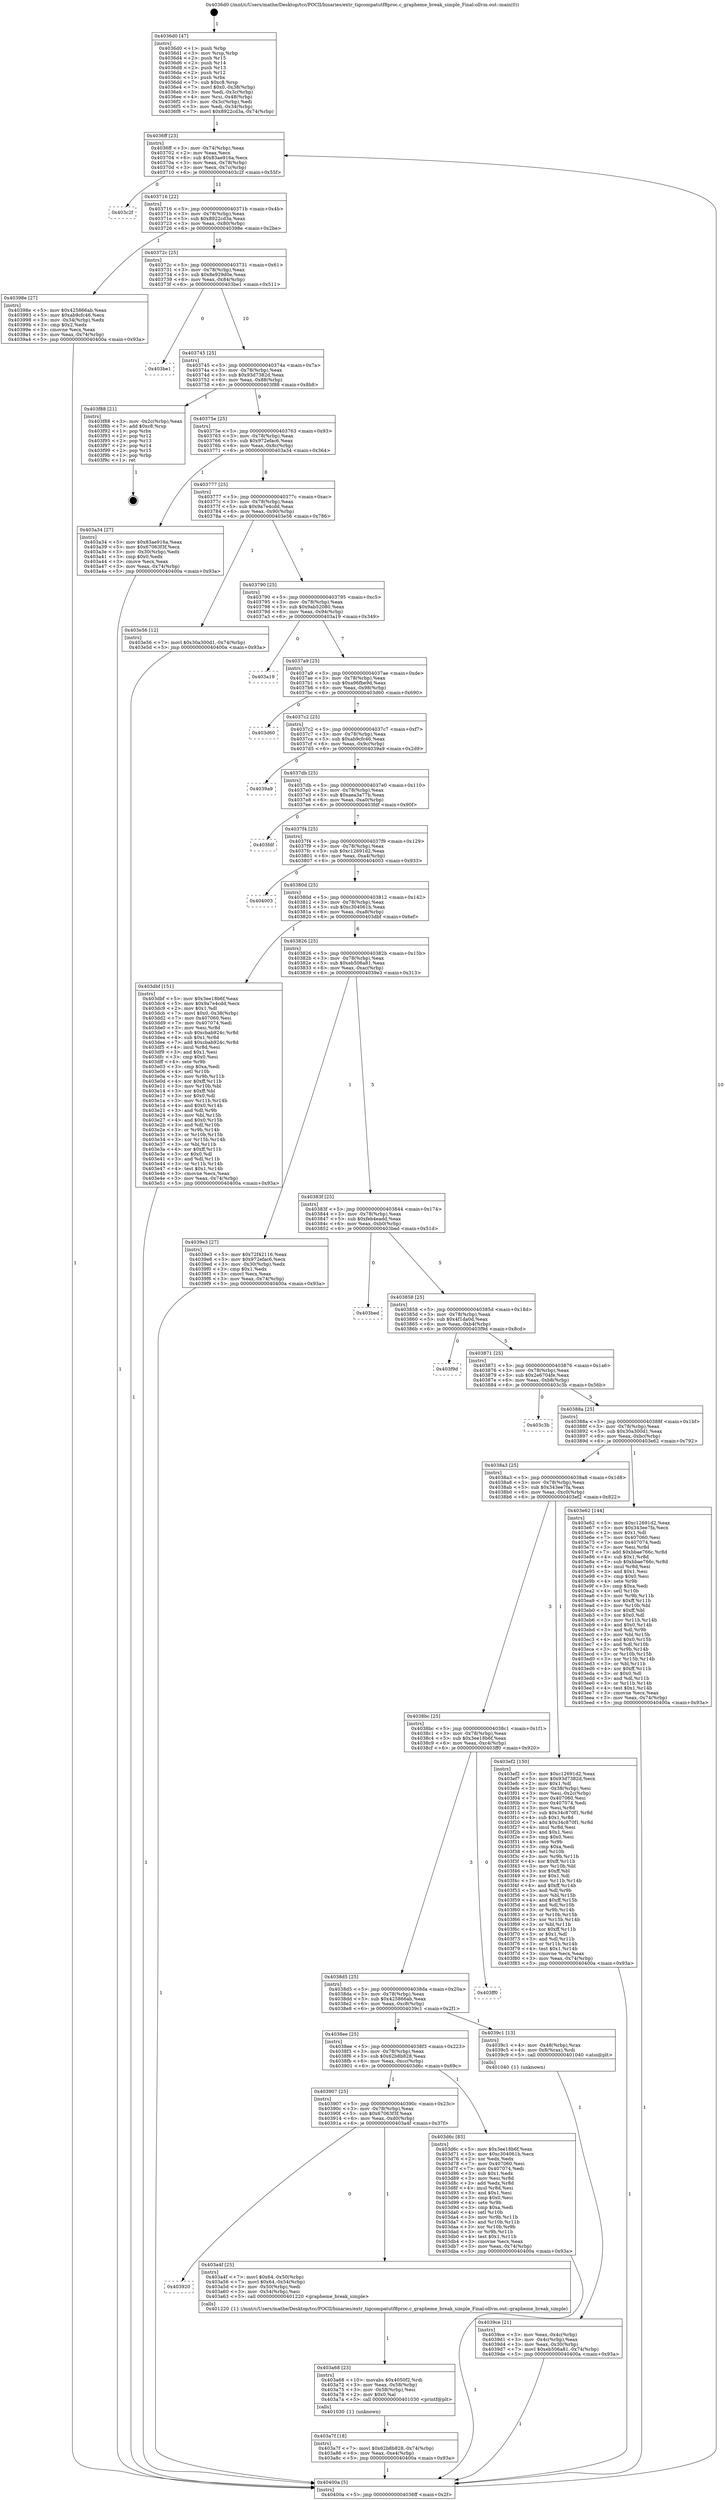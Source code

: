 digraph "0x4036d0" {
  label = "0x4036d0 (/mnt/c/Users/mathe/Desktop/tcc/POCII/binaries/extr_tigcompatutf8proc.c_grapheme_break_simple_Final-ollvm.out::main(0))"
  labelloc = "t"
  node[shape=record]

  Entry [label="",width=0.3,height=0.3,shape=circle,fillcolor=black,style=filled]
  "0x4036ff" [label="{
     0x4036ff [23]\l
     | [instrs]\l
     &nbsp;&nbsp;0x4036ff \<+3\>: mov -0x74(%rbp),%eax\l
     &nbsp;&nbsp;0x403702 \<+2\>: mov %eax,%ecx\l
     &nbsp;&nbsp;0x403704 \<+6\>: sub $0x83ae916a,%ecx\l
     &nbsp;&nbsp;0x40370a \<+3\>: mov %eax,-0x78(%rbp)\l
     &nbsp;&nbsp;0x40370d \<+3\>: mov %ecx,-0x7c(%rbp)\l
     &nbsp;&nbsp;0x403710 \<+6\>: je 0000000000403c2f \<main+0x55f\>\l
  }"]
  "0x403c2f" [label="{
     0x403c2f\l
  }", style=dashed]
  "0x403716" [label="{
     0x403716 [22]\l
     | [instrs]\l
     &nbsp;&nbsp;0x403716 \<+5\>: jmp 000000000040371b \<main+0x4b\>\l
     &nbsp;&nbsp;0x40371b \<+3\>: mov -0x78(%rbp),%eax\l
     &nbsp;&nbsp;0x40371e \<+5\>: sub $0x8922cd3a,%eax\l
     &nbsp;&nbsp;0x403723 \<+3\>: mov %eax,-0x80(%rbp)\l
     &nbsp;&nbsp;0x403726 \<+6\>: je 000000000040398e \<main+0x2be\>\l
  }"]
  Exit [label="",width=0.3,height=0.3,shape=circle,fillcolor=black,style=filled,peripheries=2]
  "0x40398e" [label="{
     0x40398e [27]\l
     | [instrs]\l
     &nbsp;&nbsp;0x40398e \<+5\>: mov $0x425866ab,%eax\l
     &nbsp;&nbsp;0x403993 \<+5\>: mov $0xab9cfc46,%ecx\l
     &nbsp;&nbsp;0x403998 \<+3\>: mov -0x34(%rbp),%edx\l
     &nbsp;&nbsp;0x40399b \<+3\>: cmp $0x2,%edx\l
     &nbsp;&nbsp;0x40399e \<+3\>: cmovne %ecx,%eax\l
     &nbsp;&nbsp;0x4039a1 \<+3\>: mov %eax,-0x74(%rbp)\l
     &nbsp;&nbsp;0x4039a4 \<+5\>: jmp 000000000040400a \<main+0x93a\>\l
  }"]
  "0x40372c" [label="{
     0x40372c [25]\l
     | [instrs]\l
     &nbsp;&nbsp;0x40372c \<+5\>: jmp 0000000000403731 \<main+0x61\>\l
     &nbsp;&nbsp;0x403731 \<+3\>: mov -0x78(%rbp),%eax\l
     &nbsp;&nbsp;0x403734 \<+5\>: sub $0x8e929d0e,%eax\l
     &nbsp;&nbsp;0x403739 \<+6\>: mov %eax,-0x84(%rbp)\l
     &nbsp;&nbsp;0x40373f \<+6\>: je 0000000000403be1 \<main+0x511\>\l
  }"]
  "0x40400a" [label="{
     0x40400a [5]\l
     | [instrs]\l
     &nbsp;&nbsp;0x40400a \<+5\>: jmp 00000000004036ff \<main+0x2f\>\l
  }"]
  "0x4036d0" [label="{
     0x4036d0 [47]\l
     | [instrs]\l
     &nbsp;&nbsp;0x4036d0 \<+1\>: push %rbp\l
     &nbsp;&nbsp;0x4036d1 \<+3\>: mov %rsp,%rbp\l
     &nbsp;&nbsp;0x4036d4 \<+2\>: push %r15\l
     &nbsp;&nbsp;0x4036d6 \<+2\>: push %r14\l
     &nbsp;&nbsp;0x4036d8 \<+2\>: push %r13\l
     &nbsp;&nbsp;0x4036da \<+2\>: push %r12\l
     &nbsp;&nbsp;0x4036dc \<+1\>: push %rbx\l
     &nbsp;&nbsp;0x4036dd \<+7\>: sub $0xc8,%rsp\l
     &nbsp;&nbsp;0x4036e4 \<+7\>: movl $0x0,-0x38(%rbp)\l
     &nbsp;&nbsp;0x4036eb \<+3\>: mov %edi,-0x3c(%rbp)\l
     &nbsp;&nbsp;0x4036ee \<+4\>: mov %rsi,-0x48(%rbp)\l
     &nbsp;&nbsp;0x4036f2 \<+3\>: mov -0x3c(%rbp),%edi\l
     &nbsp;&nbsp;0x4036f5 \<+3\>: mov %edi,-0x34(%rbp)\l
     &nbsp;&nbsp;0x4036f8 \<+7\>: movl $0x8922cd3a,-0x74(%rbp)\l
  }"]
  "0x403a7f" [label="{
     0x403a7f [18]\l
     | [instrs]\l
     &nbsp;&nbsp;0x403a7f \<+7\>: movl $0x62b8b828,-0x74(%rbp)\l
     &nbsp;&nbsp;0x403a86 \<+6\>: mov %eax,-0xe4(%rbp)\l
     &nbsp;&nbsp;0x403a8c \<+5\>: jmp 000000000040400a \<main+0x93a\>\l
  }"]
  "0x403be1" [label="{
     0x403be1\l
  }", style=dashed]
  "0x403745" [label="{
     0x403745 [25]\l
     | [instrs]\l
     &nbsp;&nbsp;0x403745 \<+5\>: jmp 000000000040374a \<main+0x7a\>\l
     &nbsp;&nbsp;0x40374a \<+3\>: mov -0x78(%rbp),%eax\l
     &nbsp;&nbsp;0x40374d \<+5\>: sub $0x93d7382d,%eax\l
     &nbsp;&nbsp;0x403752 \<+6\>: mov %eax,-0x88(%rbp)\l
     &nbsp;&nbsp;0x403758 \<+6\>: je 0000000000403f88 \<main+0x8b8\>\l
  }"]
  "0x403a68" [label="{
     0x403a68 [23]\l
     | [instrs]\l
     &nbsp;&nbsp;0x403a68 \<+10\>: movabs $0x4050f2,%rdi\l
     &nbsp;&nbsp;0x403a72 \<+3\>: mov %eax,-0x58(%rbp)\l
     &nbsp;&nbsp;0x403a75 \<+3\>: mov -0x58(%rbp),%esi\l
     &nbsp;&nbsp;0x403a78 \<+2\>: mov $0x0,%al\l
     &nbsp;&nbsp;0x403a7a \<+5\>: call 0000000000401030 \<printf@plt\>\l
     | [calls]\l
     &nbsp;&nbsp;0x401030 \{1\} (unknown)\l
  }"]
  "0x403f88" [label="{
     0x403f88 [21]\l
     | [instrs]\l
     &nbsp;&nbsp;0x403f88 \<+3\>: mov -0x2c(%rbp),%eax\l
     &nbsp;&nbsp;0x403f8b \<+7\>: add $0xc8,%rsp\l
     &nbsp;&nbsp;0x403f92 \<+1\>: pop %rbx\l
     &nbsp;&nbsp;0x403f93 \<+2\>: pop %r12\l
     &nbsp;&nbsp;0x403f95 \<+2\>: pop %r13\l
     &nbsp;&nbsp;0x403f97 \<+2\>: pop %r14\l
     &nbsp;&nbsp;0x403f99 \<+2\>: pop %r15\l
     &nbsp;&nbsp;0x403f9b \<+1\>: pop %rbp\l
     &nbsp;&nbsp;0x403f9c \<+1\>: ret\l
  }"]
  "0x40375e" [label="{
     0x40375e [25]\l
     | [instrs]\l
     &nbsp;&nbsp;0x40375e \<+5\>: jmp 0000000000403763 \<main+0x93\>\l
     &nbsp;&nbsp;0x403763 \<+3\>: mov -0x78(%rbp),%eax\l
     &nbsp;&nbsp;0x403766 \<+5\>: sub $0x972efac6,%eax\l
     &nbsp;&nbsp;0x40376b \<+6\>: mov %eax,-0x8c(%rbp)\l
     &nbsp;&nbsp;0x403771 \<+6\>: je 0000000000403a34 \<main+0x364\>\l
  }"]
  "0x403920" [label="{
     0x403920\l
  }", style=dashed]
  "0x403a34" [label="{
     0x403a34 [27]\l
     | [instrs]\l
     &nbsp;&nbsp;0x403a34 \<+5\>: mov $0x83ae916a,%eax\l
     &nbsp;&nbsp;0x403a39 \<+5\>: mov $0x67063f3f,%ecx\l
     &nbsp;&nbsp;0x403a3e \<+3\>: mov -0x30(%rbp),%edx\l
     &nbsp;&nbsp;0x403a41 \<+3\>: cmp $0x0,%edx\l
     &nbsp;&nbsp;0x403a44 \<+3\>: cmove %ecx,%eax\l
     &nbsp;&nbsp;0x403a47 \<+3\>: mov %eax,-0x74(%rbp)\l
     &nbsp;&nbsp;0x403a4a \<+5\>: jmp 000000000040400a \<main+0x93a\>\l
  }"]
  "0x403777" [label="{
     0x403777 [25]\l
     | [instrs]\l
     &nbsp;&nbsp;0x403777 \<+5\>: jmp 000000000040377c \<main+0xac\>\l
     &nbsp;&nbsp;0x40377c \<+3\>: mov -0x78(%rbp),%eax\l
     &nbsp;&nbsp;0x40377f \<+5\>: sub $0x9a7e4cdd,%eax\l
     &nbsp;&nbsp;0x403784 \<+6\>: mov %eax,-0x90(%rbp)\l
     &nbsp;&nbsp;0x40378a \<+6\>: je 0000000000403e56 \<main+0x786\>\l
  }"]
  "0x403a4f" [label="{
     0x403a4f [25]\l
     | [instrs]\l
     &nbsp;&nbsp;0x403a4f \<+7\>: movl $0x64,-0x50(%rbp)\l
     &nbsp;&nbsp;0x403a56 \<+7\>: movl $0x64,-0x54(%rbp)\l
     &nbsp;&nbsp;0x403a5d \<+3\>: mov -0x50(%rbp),%edi\l
     &nbsp;&nbsp;0x403a60 \<+3\>: mov -0x54(%rbp),%esi\l
     &nbsp;&nbsp;0x403a63 \<+5\>: call 0000000000401220 \<grapheme_break_simple\>\l
     | [calls]\l
     &nbsp;&nbsp;0x401220 \{1\} (/mnt/c/Users/mathe/Desktop/tcc/POCII/binaries/extr_tigcompatutf8proc.c_grapheme_break_simple_Final-ollvm.out::grapheme_break_simple)\l
  }"]
  "0x403e56" [label="{
     0x403e56 [12]\l
     | [instrs]\l
     &nbsp;&nbsp;0x403e56 \<+7\>: movl $0x30a300d1,-0x74(%rbp)\l
     &nbsp;&nbsp;0x403e5d \<+5\>: jmp 000000000040400a \<main+0x93a\>\l
  }"]
  "0x403790" [label="{
     0x403790 [25]\l
     | [instrs]\l
     &nbsp;&nbsp;0x403790 \<+5\>: jmp 0000000000403795 \<main+0xc5\>\l
     &nbsp;&nbsp;0x403795 \<+3\>: mov -0x78(%rbp),%eax\l
     &nbsp;&nbsp;0x403798 \<+5\>: sub $0x9ab52080,%eax\l
     &nbsp;&nbsp;0x40379d \<+6\>: mov %eax,-0x94(%rbp)\l
     &nbsp;&nbsp;0x4037a3 \<+6\>: je 0000000000403a19 \<main+0x349\>\l
  }"]
  "0x403907" [label="{
     0x403907 [25]\l
     | [instrs]\l
     &nbsp;&nbsp;0x403907 \<+5\>: jmp 000000000040390c \<main+0x23c\>\l
     &nbsp;&nbsp;0x40390c \<+3\>: mov -0x78(%rbp),%eax\l
     &nbsp;&nbsp;0x40390f \<+5\>: sub $0x67063f3f,%eax\l
     &nbsp;&nbsp;0x403914 \<+6\>: mov %eax,-0xd0(%rbp)\l
     &nbsp;&nbsp;0x40391a \<+6\>: je 0000000000403a4f \<main+0x37f\>\l
  }"]
  "0x403a19" [label="{
     0x403a19\l
  }", style=dashed]
  "0x4037a9" [label="{
     0x4037a9 [25]\l
     | [instrs]\l
     &nbsp;&nbsp;0x4037a9 \<+5\>: jmp 00000000004037ae \<main+0xde\>\l
     &nbsp;&nbsp;0x4037ae \<+3\>: mov -0x78(%rbp),%eax\l
     &nbsp;&nbsp;0x4037b1 \<+5\>: sub $0xa96fbe9d,%eax\l
     &nbsp;&nbsp;0x4037b6 \<+6\>: mov %eax,-0x98(%rbp)\l
     &nbsp;&nbsp;0x4037bc \<+6\>: je 0000000000403d60 \<main+0x690\>\l
  }"]
  "0x403d6c" [label="{
     0x403d6c [83]\l
     | [instrs]\l
     &nbsp;&nbsp;0x403d6c \<+5\>: mov $0x3ee18b6f,%eax\l
     &nbsp;&nbsp;0x403d71 \<+5\>: mov $0xc304061b,%ecx\l
     &nbsp;&nbsp;0x403d76 \<+2\>: xor %edx,%edx\l
     &nbsp;&nbsp;0x403d78 \<+7\>: mov 0x407060,%esi\l
     &nbsp;&nbsp;0x403d7f \<+7\>: mov 0x407074,%edi\l
     &nbsp;&nbsp;0x403d86 \<+3\>: sub $0x1,%edx\l
     &nbsp;&nbsp;0x403d89 \<+3\>: mov %esi,%r8d\l
     &nbsp;&nbsp;0x403d8c \<+3\>: add %edx,%r8d\l
     &nbsp;&nbsp;0x403d8f \<+4\>: imul %r8d,%esi\l
     &nbsp;&nbsp;0x403d93 \<+3\>: and $0x1,%esi\l
     &nbsp;&nbsp;0x403d96 \<+3\>: cmp $0x0,%esi\l
     &nbsp;&nbsp;0x403d99 \<+4\>: sete %r9b\l
     &nbsp;&nbsp;0x403d9d \<+3\>: cmp $0xa,%edi\l
     &nbsp;&nbsp;0x403da0 \<+4\>: setl %r10b\l
     &nbsp;&nbsp;0x403da4 \<+3\>: mov %r9b,%r11b\l
     &nbsp;&nbsp;0x403da7 \<+3\>: and %r10b,%r11b\l
     &nbsp;&nbsp;0x403daa \<+3\>: xor %r10b,%r9b\l
     &nbsp;&nbsp;0x403dad \<+3\>: or %r9b,%r11b\l
     &nbsp;&nbsp;0x403db0 \<+4\>: test $0x1,%r11b\l
     &nbsp;&nbsp;0x403db4 \<+3\>: cmovne %ecx,%eax\l
     &nbsp;&nbsp;0x403db7 \<+3\>: mov %eax,-0x74(%rbp)\l
     &nbsp;&nbsp;0x403dba \<+5\>: jmp 000000000040400a \<main+0x93a\>\l
  }"]
  "0x403d60" [label="{
     0x403d60\l
  }", style=dashed]
  "0x4037c2" [label="{
     0x4037c2 [25]\l
     | [instrs]\l
     &nbsp;&nbsp;0x4037c2 \<+5\>: jmp 00000000004037c7 \<main+0xf7\>\l
     &nbsp;&nbsp;0x4037c7 \<+3\>: mov -0x78(%rbp),%eax\l
     &nbsp;&nbsp;0x4037ca \<+5\>: sub $0xab9cfc46,%eax\l
     &nbsp;&nbsp;0x4037cf \<+6\>: mov %eax,-0x9c(%rbp)\l
     &nbsp;&nbsp;0x4037d5 \<+6\>: je 00000000004039a9 \<main+0x2d9\>\l
  }"]
  "0x4039ce" [label="{
     0x4039ce [21]\l
     | [instrs]\l
     &nbsp;&nbsp;0x4039ce \<+3\>: mov %eax,-0x4c(%rbp)\l
     &nbsp;&nbsp;0x4039d1 \<+3\>: mov -0x4c(%rbp),%eax\l
     &nbsp;&nbsp;0x4039d4 \<+3\>: mov %eax,-0x30(%rbp)\l
     &nbsp;&nbsp;0x4039d7 \<+7\>: movl $0xeb506a81,-0x74(%rbp)\l
     &nbsp;&nbsp;0x4039de \<+5\>: jmp 000000000040400a \<main+0x93a\>\l
  }"]
  "0x4039a9" [label="{
     0x4039a9\l
  }", style=dashed]
  "0x4037db" [label="{
     0x4037db [25]\l
     | [instrs]\l
     &nbsp;&nbsp;0x4037db \<+5\>: jmp 00000000004037e0 \<main+0x110\>\l
     &nbsp;&nbsp;0x4037e0 \<+3\>: mov -0x78(%rbp),%eax\l
     &nbsp;&nbsp;0x4037e3 \<+5\>: sub $0xaea3a77b,%eax\l
     &nbsp;&nbsp;0x4037e8 \<+6\>: mov %eax,-0xa0(%rbp)\l
     &nbsp;&nbsp;0x4037ee \<+6\>: je 0000000000403fdf \<main+0x90f\>\l
  }"]
  "0x4038ee" [label="{
     0x4038ee [25]\l
     | [instrs]\l
     &nbsp;&nbsp;0x4038ee \<+5\>: jmp 00000000004038f3 \<main+0x223\>\l
     &nbsp;&nbsp;0x4038f3 \<+3\>: mov -0x78(%rbp),%eax\l
     &nbsp;&nbsp;0x4038f6 \<+5\>: sub $0x62b8b828,%eax\l
     &nbsp;&nbsp;0x4038fb \<+6\>: mov %eax,-0xcc(%rbp)\l
     &nbsp;&nbsp;0x403901 \<+6\>: je 0000000000403d6c \<main+0x69c\>\l
  }"]
  "0x403fdf" [label="{
     0x403fdf\l
  }", style=dashed]
  "0x4037f4" [label="{
     0x4037f4 [25]\l
     | [instrs]\l
     &nbsp;&nbsp;0x4037f4 \<+5\>: jmp 00000000004037f9 \<main+0x129\>\l
     &nbsp;&nbsp;0x4037f9 \<+3\>: mov -0x78(%rbp),%eax\l
     &nbsp;&nbsp;0x4037fc \<+5\>: sub $0xc12691d2,%eax\l
     &nbsp;&nbsp;0x403801 \<+6\>: mov %eax,-0xa4(%rbp)\l
     &nbsp;&nbsp;0x403807 \<+6\>: je 0000000000404003 \<main+0x933\>\l
  }"]
  "0x4039c1" [label="{
     0x4039c1 [13]\l
     | [instrs]\l
     &nbsp;&nbsp;0x4039c1 \<+4\>: mov -0x48(%rbp),%rax\l
     &nbsp;&nbsp;0x4039c5 \<+4\>: mov 0x8(%rax),%rdi\l
     &nbsp;&nbsp;0x4039c9 \<+5\>: call 0000000000401040 \<atoi@plt\>\l
     | [calls]\l
     &nbsp;&nbsp;0x401040 \{1\} (unknown)\l
  }"]
  "0x404003" [label="{
     0x404003\l
  }", style=dashed]
  "0x40380d" [label="{
     0x40380d [25]\l
     | [instrs]\l
     &nbsp;&nbsp;0x40380d \<+5\>: jmp 0000000000403812 \<main+0x142\>\l
     &nbsp;&nbsp;0x403812 \<+3\>: mov -0x78(%rbp),%eax\l
     &nbsp;&nbsp;0x403815 \<+5\>: sub $0xc304061b,%eax\l
     &nbsp;&nbsp;0x40381a \<+6\>: mov %eax,-0xa8(%rbp)\l
     &nbsp;&nbsp;0x403820 \<+6\>: je 0000000000403dbf \<main+0x6ef\>\l
  }"]
  "0x4038d5" [label="{
     0x4038d5 [25]\l
     | [instrs]\l
     &nbsp;&nbsp;0x4038d5 \<+5\>: jmp 00000000004038da \<main+0x20a\>\l
     &nbsp;&nbsp;0x4038da \<+3\>: mov -0x78(%rbp),%eax\l
     &nbsp;&nbsp;0x4038dd \<+5\>: sub $0x425866ab,%eax\l
     &nbsp;&nbsp;0x4038e2 \<+6\>: mov %eax,-0xc8(%rbp)\l
     &nbsp;&nbsp;0x4038e8 \<+6\>: je 00000000004039c1 \<main+0x2f1\>\l
  }"]
  "0x403dbf" [label="{
     0x403dbf [151]\l
     | [instrs]\l
     &nbsp;&nbsp;0x403dbf \<+5\>: mov $0x3ee18b6f,%eax\l
     &nbsp;&nbsp;0x403dc4 \<+5\>: mov $0x9a7e4cdd,%ecx\l
     &nbsp;&nbsp;0x403dc9 \<+2\>: mov $0x1,%dl\l
     &nbsp;&nbsp;0x403dcb \<+7\>: movl $0x0,-0x38(%rbp)\l
     &nbsp;&nbsp;0x403dd2 \<+7\>: mov 0x407060,%esi\l
     &nbsp;&nbsp;0x403dd9 \<+7\>: mov 0x407074,%edi\l
     &nbsp;&nbsp;0x403de0 \<+3\>: mov %esi,%r8d\l
     &nbsp;&nbsp;0x403de3 \<+7\>: sub $0xcbab924c,%r8d\l
     &nbsp;&nbsp;0x403dea \<+4\>: sub $0x1,%r8d\l
     &nbsp;&nbsp;0x403dee \<+7\>: add $0xcbab924c,%r8d\l
     &nbsp;&nbsp;0x403df5 \<+4\>: imul %r8d,%esi\l
     &nbsp;&nbsp;0x403df9 \<+3\>: and $0x1,%esi\l
     &nbsp;&nbsp;0x403dfc \<+3\>: cmp $0x0,%esi\l
     &nbsp;&nbsp;0x403dff \<+4\>: sete %r9b\l
     &nbsp;&nbsp;0x403e03 \<+3\>: cmp $0xa,%edi\l
     &nbsp;&nbsp;0x403e06 \<+4\>: setl %r10b\l
     &nbsp;&nbsp;0x403e0a \<+3\>: mov %r9b,%r11b\l
     &nbsp;&nbsp;0x403e0d \<+4\>: xor $0xff,%r11b\l
     &nbsp;&nbsp;0x403e11 \<+3\>: mov %r10b,%bl\l
     &nbsp;&nbsp;0x403e14 \<+3\>: xor $0xff,%bl\l
     &nbsp;&nbsp;0x403e17 \<+3\>: xor $0x0,%dl\l
     &nbsp;&nbsp;0x403e1a \<+3\>: mov %r11b,%r14b\l
     &nbsp;&nbsp;0x403e1d \<+4\>: and $0x0,%r14b\l
     &nbsp;&nbsp;0x403e21 \<+3\>: and %dl,%r9b\l
     &nbsp;&nbsp;0x403e24 \<+3\>: mov %bl,%r15b\l
     &nbsp;&nbsp;0x403e27 \<+4\>: and $0x0,%r15b\l
     &nbsp;&nbsp;0x403e2b \<+3\>: and %dl,%r10b\l
     &nbsp;&nbsp;0x403e2e \<+3\>: or %r9b,%r14b\l
     &nbsp;&nbsp;0x403e31 \<+3\>: or %r10b,%r15b\l
     &nbsp;&nbsp;0x403e34 \<+3\>: xor %r15b,%r14b\l
     &nbsp;&nbsp;0x403e37 \<+3\>: or %bl,%r11b\l
     &nbsp;&nbsp;0x403e3a \<+4\>: xor $0xff,%r11b\l
     &nbsp;&nbsp;0x403e3e \<+3\>: or $0x0,%dl\l
     &nbsp;&nbsp;0x403e41 \<+3\>: and %dl,%r11b\l
     &nbsp;&nbsp;0x403e44 \<+3\>: or %r11b,%r14b\l
     &nbsp;&nbsp;0x403e47 \<+4\>: test $0x1,%r14b\l
     &nbsp;&nbsp;0x403e4b \<+3\>: cmovne %ecx,%eax\l
     &nbsp;&nbsp;0x403e4e \<+3\>: mov %eax,-0x74(%rbp)\l
     &nbsp;&nbsp;0x403e51 \<+5\>: jmp 000000000040400a \<main+0x93a\>\l
  }"]
  "0x403826" [label="{
     0x403826 [25]\l
     | [instrs]\l
     &nbsp;&nbsp;0x403826 \<+5\>: jmp 000000000040382b \<main+0x15b\>\l
     &nbsp;&nbsp;0x40382b \<+3\>: mov -0x78(%rbp),%eax\l
     &nbsp;&nbsp;0x40382e \<+5\>: sub $0xeb506a81,%eax\l
     &nbsp;&nbsp;0x403833 \<+6\>: mov %eax,-0xac(%rbp)\l
     &nbsp;&nbsp;0x403839 \<+6\>: je 00000000004039e3 \<main+0x313\>\l
  }"]
  "0x403ff0" [label="{
     0x403ff0\l
  }", style=dashed]
  "0x4039e3" [label="{
     0x4039e3 [27]\l
     | [instrs]\l
     &nbsp;&nbsp;0x4039e3 \<+5\>: mov $0x72f42116,%eax\l
     &nbsp;&nbsp;0x4039e8 \<+5\>: mov $0x972efac6,%ecx\l
     &nbsp;&nbsp;0x4039ed \<+3\>: mov -0x30(%rbp),%edx\l
     &nbsp;&nbsp;0x4039f0 \<+3\>: cmp $0x1,%edx\l
     &nbsp;&nbsp;0x4039f3 \<+3\>: cmovl %ecx,%eax\l
     &nbsp;&nbsp;0x4039f6 \<+3\>: mov %eax,-0x74(%rbp)\l
     &nbsp;&nbsp;0x4039f9 \<+5\>: jmp 000000000040400a \<main+0x93a\>\l
  }"]
  "0x40383f" [label="{
     0x40383f [25]\l
     | [instrs]\l
     &nbsp;&nbsp;0x40383f \<+5\>: jmp 0000000000403844 \<main+0x174\>\l
     &nbsp;&nbsp;0x403844 \<+3\>: mov -0x78(%rbp),%eax\l
     &nbsp;&nbsp;0x403847 \<+5\>: sub $0xfeb4eadd,%eax\l
     &nbsp;&nbsp;0x40384c \<+6\>: mov %eax,-0xb0(%rbp)\l
     &nbsp;&nbsp;0x403852 \<+6\>: je 0000000000403bed \<main+0x51d\>\l
  }"]
  "0x4038bc" [label="{
     0x4038bc [25]\l
     | [instrs]\l
     &nbsp;&nbsp;0x4038bc \<+5\>: jmp 00000000004038c1 \<main+0x1f1\>\l
     &nbsp;&nbsp;0x4038c1 \<+3\>: mov -0x78(%rbp),%eax\l
     &nbsp;&nbsp;0x4038c4 \<+5\>: sub $0x3ee18b6f,%eax\l
     &nbsp;&nbsp;0x4038c9 \<+6\>: mov %eax,-0xc4(%rbp)\l
     &nbsp;&nbsp;0x4038cf \<+6\>: je 0000000000403ff0 \<main+0x920\>\l
  }"]
  "0x403bed" [label="{
     0x403bed\l
  }", style=dashed]
  "0x403858" [label="{
     0x403858 [25]\l
     | [instrs]\l
     &nbsp;&nbsp;0x403858 \<+5\>: jmp 000000000040385d \<main+0x18d\>\l
     &nbsp;&nbsp;0x40385d \<+3\>: mov -0x78(%rbp),%eax\l
     &nbsp;&nbsp;0x403860 \<+5\>: sub $0x4f1da0d,%eax\l
     &nbsp;&nbsp;0x403865 \<+6\>: mov %eax,-0xb4(%rbp)\l
     &nbsp;&nbsp;0x40386b \<+6\>: je 0000000000403f9d \<main+0x8cd\>\l
  }"]
  "0x403ef2" [label="{
     0x403ef2 [150]\l
     | [instrs]\l
     &nbsp;&nbsp;0x403ef2 \<+5\>: mov $0xc12691d2,%eax\l
     &nbsp;&nbsp;0x403ef7 \<+5\>: mov $0x93d7382d,%ecx\l
     &nbsp;&nbsp;0x403efc \<+2\>: mov $0x1,%dl\l
     &nbsp;&nbsp;0x403efe \<+3\>: mov -0x38(%rbp),%esi\l
     &nbsp;&nbsp;0x403f01 \<+3\>: mov %esi,-0x2c(%rbp)\l
     &nbsp;&nbsp;0x403f04 \<+7\>: mov 0x407060,%esi\l
     &nbsp;&nbsp;0x403f0b \<+7\>: mov 0x407074,%edi\l
     &nbsp;&nbsp;0x403f12 \<+3\>: mov %esi,%r8d\l
     &nbsp;&nbsp;0x403f15 \<+7\>: sub $0x34c870f1,%r8d\l
     &nbsp;&nbsp;0x403f1c \<+4\>: sub $0x1,%r8d\l
     &nbsp;&nbsp;0x403f20 \<+7\>: add $0x34c870f1,%r8d\l
     &nbsp;&nbsp;0x403f27 \<+4\>: imul %r8d,%esi\l
     &nbsp;&nbsp;0x403f2b \<+3\>: and $0x1,%esi\l
     &nbsp;&nbsp;0x403f2e \<+3\>: cmp $0x0,%esi\l
     &nbsp;&nbsp;0x403f31 \<+4\>: sete %r9b\l
     &nbsp;&nbsp;0x403f35 \<+3\>: cmp $0xa,%edi\l
     &nbsp;&nbsp;0x403f38 \<+4\>: setl %r10b\l
     &nbsp;&nbsp;0x403f3c \<+3\>: mov %r9b,%r11b\l
     &nbsp;&nbsp;0x403f3f \<+4\>: xor $0xff,%r11b\l
     &nbsp;&nbsp;0x403f43 \<+3\>: mov %r10b,%bl\l
     &nbsp;&nbsp;0x403f46 \<+3\>: xor $0xff,%bl\l
     &nbsp;&nbsp;0x403f49 \<+3\>: xor $0x1,%dl\l
     &nbsp;&nbsp;0x403f4c \<+3\>: mov %r11b,%r14b\l
     &nbsp;&nbsp;0x403f4f \<+4\>: and $0xff,%r14b\l
     &nbsp;&nbsp;0x403f53 \<+3\>: and %dl,%r9b\l
     &nbsp;&nbsp;0x403f56 \<+3\>: mov %bl,%r15b\l
     &nbsp;&nbsp;0x403f59 \<+4\>: and $0xff,%r15b\l
     &nbsp;&nbsp;0x403f5d \<+3\>: and %dl,%r10b\l
     &nbsp;&nbsp;0x403f60 \<+3\>: or %r9b,%r14b\l
     &nbsp;&nbsp;0x403f63 \<+3\>: or %r10b,%r15b\l
     &nbsp;&nbsp;0x403f66 \<+3\>: xor %r15b,%r14b\l
     &nbsp;&nbsp;0x403f69 \<+3\>: or %bl,%r11b\l
     &nbsp;&nbsp;0x403f6c \<+4\>: xor $0xff,%r11b\l
     &nbsp;&nbsp;0x403f70 \<+3\>: or $0x1,%dl\l
     &nbsp;&nbsp;0x403f73 \<+3\>: and %dl,%r11b\l
     &nbsp;&nbsp;0x403f76 \<+3\>: or %r11b,%r14b\l
     &nbsp;&nbsp;0x403f79 \<+4\>: test $0x1,%r14b\l
     &nbsp;&nbsp;0x403f7d \<+3\>: cmovne %ecx,%eax\l
     &nbsp;&nbsp;0x403f80 \<+3\>: mov %eax,-0x74(%rbp)\l
     &nbsp;&nbsp;0x403f83 \<+5\>: jmp 000000000040400a \<main+0x93a\>\l
  }"]
  "0x403f9d" [label="{
     0x403f9d\l
  }", style=dashed]
  "0x403871" [label="{
     0x403871 [25]\l
     | [instrs]\l
     &nbsp;&nbsp;0x403871 \<+5\>: jmp 0000000000403876 \<main+0x1a6\>\l
     &nbsp;&nbsp;0x403876 \<+3\>: mov -0x78(%rbp),%eax\l
     &nbsp;&nbsp;0x403879 \<+5\>: sub $0x2e6704fe,%eax\l
     &nbsp;&nbsp;0x40387e \<+6\>: mov %eax,-0xb8(%rbp)\l
     &nbsp;&nbsp;0x403884 \<+6\>: je 0000000000403c3b \<main+0x56b\>\l
  }"]
  "0x4038a3" [label="{
     0x4038a3 [25]\l
     | [instrs]\l
     &nbsp;&nbsp;0x4038a3 \<+5\>: jmp 00000000004038a8 \<main+0x1d8\>\l
     &nbsp;&nbsp;0x4038a8 \<+3\>: mov -0x78(%rbp),%eax\l
     &nbsp;&nbsp;0x4038ab \<+5\>: sub $0x343ee7fa,%eax\l
     &nbsp;&nbsp;0x4038b0 \<+6\>: mov %eax,-0xc0(%rbp)\l
     &nbsp;&nbsp;0x4038b6 \<+6\>: je 0000000000403ef2 \<main+0x822\>\l
  }"]
  "0x403c3b" [label="{
     0x403c3b\l
  }", style=dashed]
  "0x40388a" [label="{
     0x40388a [25]\l
     | [instrs]\l
     &nbsp;&nbsp;0x40388a \<+5\>: jmp 000000000040388f \<main+0x1bf\>\l
     &nbsp;&nbsp;0x40388f \<+3\>: mov -0x78(%rbp),%eax\l
     &nbsp;&nbsp;0x403892 \<+5\>: sub $0x30a300d1,%eax\l
     &nbsp;&nbsp;0x403897 \<+6\>: mov %eax,-0xbc(%rbp)\l
     &nbsp;&nbsp;0x40389d \<+6\>: je 0000000000403e62 \<main+0x792\>\l
  }"]
  "0x403e62" [label="{
     0x403e62 [144]\l
     | [instrs]\l
     &nbsp;&nbsp;0x403e62 \<+5\>: mov $0xc12691d2,%eax\l
     &nbsp;&nbsp;0x403e67 \<+5\>: mov $0x343ee7fa,%ecx\l
     &nbsp;&nbsp;0x403e6c \<+2\>: mov $0x1,%dl\l
     &nbsp;&nbsp;0x403e6e \<+7\>: mov 0x407060,%esi\l
     &nbsp;&nbsp;0x403e75 \<+7\>: mov 0x407074,%edi\l
     &nbsp;&nbsp;0x403e7c \<+3\>: mov %esi,%r8d\l
     &nbsp;&nbsp;0x403e7f \<+7\>: add $0xbbae766c,%r8d\l
     &nbsp;&nbsp;0x403e86 \<+4\>: sub $0x1,%r8d\l
     &nbsp;&nbsp;0x403e8a \<+7\>: sub $0xbbae766c,%r8d\l
     &nbsp;&nbsp;0x403e91 \<+4\>: imul %r8d,%esi\l
     &nbsp;&nbsp;0x403e95 \<+3\>: and $0x1,%esi\l
     &nbsp;&nbsp;0x403e98 \<+3\>: cmp $0x0,%esi\l
     &nbsp;&nbsp;0x403e9b \<+4\>: sete %r9b\l
     &nbsp;&nbsp;0x403e9f \<+3\>: cmp $0xa,%edi\l
     &nbsp;&nbsp;0x403ea2 \<+4\>: setl %r10b\l
     &nbsp;&nbsp;0x403ea6 \<+3\>: mov %r9b,%r11b\l
     &nbsp;&nbsp;0x403ea9 \<+4\>: xor $0xff,%r11b\l
     &nbsp;&nbsp;0x403ead \<+3\>: mov %r10b,%bl\l
     &nbsp;&nbsp;0x403eb0 \<+3\>: xor $0xff,%bl\l
     &nbsp;&nbsp;0x403eb3 \<+3\>: xor $0x0,%dl\l
     &nbsp;&nbsp;0x403eb6 \<+3\>: mov %r11b,%r14b\l
     &nbsp;&nbsp;0x403eb9 \<+4\>: and $0x0,%r14b\l
     &nbsp;&nbsp;0x403ebd \<+3\>: and %dl,%r9b\l
     &nbsp;&nbsp;0x403ec0 \<+3\>: mov %bl,%r15b\l
     &nbsp;&nbsp;0x403ec3 \<+4\>: and $0x0,%r15b\l
     &nbsp;&nbsp;0x403ec7 \<+3\>: and %dl,%r10b\l
     &nbsp;&nbsp;0x403eca \<+3\>: or %r9b,%r14b\l
     &nbsp;&nbsp;0x403ecd \<+3\>: or %r10b,%r15b\l
     &nbsp;&nbsp;0x403ed0 \<+3\>: xor %r15b,%r14b\l
     &nbsp;&nbsp;0x403ed3 \<+3\>: or %bl,%r11b\l
     &nbsp;&nbsp;0x403ed6 \<+4\>: xor $0xff,%r11b\l
     &nbsp;&nbsp;0x403eda \<+3\>: or $0x0,%dl\l
     &nbsp;&nbsp;0x403edd \<+3\>: and %dl,%r11b\l
     &nbsp;&nbsp;0x403ee0 \<+3\>: or %r11b,%r14b\l
     &nbsp;&nbsp;0x403ee3 \<+4\>: test $0x1,%r14b\l
     &nbsp;&nbsp;0x403ee7 \<+3\>: cmovne %ecx,%eax\l
     &nbsp;&nbsp;0x403eea \<+3\>: mov %eax,-0x74(%rbp)\l
     &nbsp;&nbsp;0x403eed \<+5\>: jmp 000000000040400a \<main+0x93a\>\l
  }"]
  Entry -> "0x4036d0" [label=" 1"]
  "0x4036ff" -> "0x403c2f" [label=" 0"]
  "0x4036ff" -> "0x403716" [label=" 11"]
  "0x403f88" -> Exit [label=" 1"]
  "0x403716" -> "0x40398e" [label=" 1"]
  "0x403716" -> "0x40372c" [label=" 10"]
  "0x40398e" -> "0x40400a" [label=" 1"]
  "0x4036d0" -> "0x4036ff" [label=" 1"]
  "0x40400a" -> "0x4036ff" [label=" 10"]
  "0x403ef2" -> "0x40400a" [label=" 1"]
  "0x40372c" -> "0x403be1" [label=" 0"]
  "0x40372c" -> "0x403745" [label=" 10"]
  "0x403e62" -> "0x40400a" [label=" 1"]
  "0x403745" -> "0x403f88" [label=" 1"]
  "0x403745" -> "0x40375e" [label=" 9"]
  "0x403e56" -> "0x40400a" [label=" 1"]
  "0x40375e" -> "0x403a34" [label=" 1"]
  "0x40375e" -> "0x403777" [label=" 8"]
  "0x403dbf" -> "0x40400a" [label=" 1"]
  "0x403777" -> "0x403e56" [label=" 1"]
  "0x403777" -> "0x403790" [label=" 7"]
  "0x403d6c" -> "0x40400a" [label=" 1"]
  "0x403790" -> "0x403a19" [label=" 0"]
  "0x403790" -> "0x4037a9" [label=" 7"]
  "0x403a68" -> "0x403a7f" [label=" 1"]
  "0x4037a9" -> "0x403d60" [label=" 0"]
  "0x4037a9" -> "0x4037c2" [label=" 7"]
  "0x403a4f" -> "0x403a68" [label=" 1"]
  "0x4037c2" -> "0x4039a9" [label=" 0"]
  "0x4037c2" -> "0x4037db" [label=" 7"]
  "0x403907" -> "0x403a4f" [label=" 1"]
  "0x4037db" -> "0x403fdf" [label=" 0"]
  "0x4037db" -> "0x4037f4" [label=" 7"]
  "0x403a7f" -> "0x40400a" [label=" 1"]
  "0x4037f4" -> "0x404003" [label=" 0"]
  "0x4037f4" -> "0x40380d" [label=" 7"]
  "0x4038ee" -> "0x403907" [label=" 1"]
  "0x40380d" -> "0x403dbf" [label=" 1"]
  "0x40380d" -> "0x403826" [label=" 6"]
  "0x403907" -> "0x403920" [label=" 0"]
  "0x403826" -> "0x4039e3" [label=" 1"]
  "0x403826" -> "0x40383f" [label=" 5"]
  "0x403a34" -> "0x40400a" [label=" 1"]
  "0x40383f" -> "0x403bed" [label=" 0"]
  "0x40383f" -> "0x403858" [label=" 5"]
  "0x4039ce" -> "0x40400a" [label=" 1"]
  "0x403858" -> "0x403f9d" [label=" 0"]
  "0x403858" -> "0x403871" [label=" 5"]
  "0x4039c1" -> "0x4039ce" [label=" 1"]
  "0x403871" -> "0x403c3b" [label=" 0"]
  "0x403871" -> "0x40388a" [label=" 5"]
  "0x4038d5" -> "0x4039c1" [label=" 1"]
  "0x40388a" -> "0x403e62" [label=" 1"]
  "0x40388a" -> "0x4038a3" [label=" 4"]
  "0x4038d5" -> "0x4038ee" [label=" 2"]
  "0x4038a3" -> "0x403ef2" [label=" 1"]
  "0x4038a3" -> "0x4038bc" [label=" 3"]
  "0x4039e3" -> "0x40400a" [label=" 1"]
  "0x4038bc" -> "0x403ff0" [label=" 0"]
  "0x4038bc" -> "0x4038d5" [label=" 3"]
  "0x4038ee" -> "0x403d6c" [label=" 1"]
}

